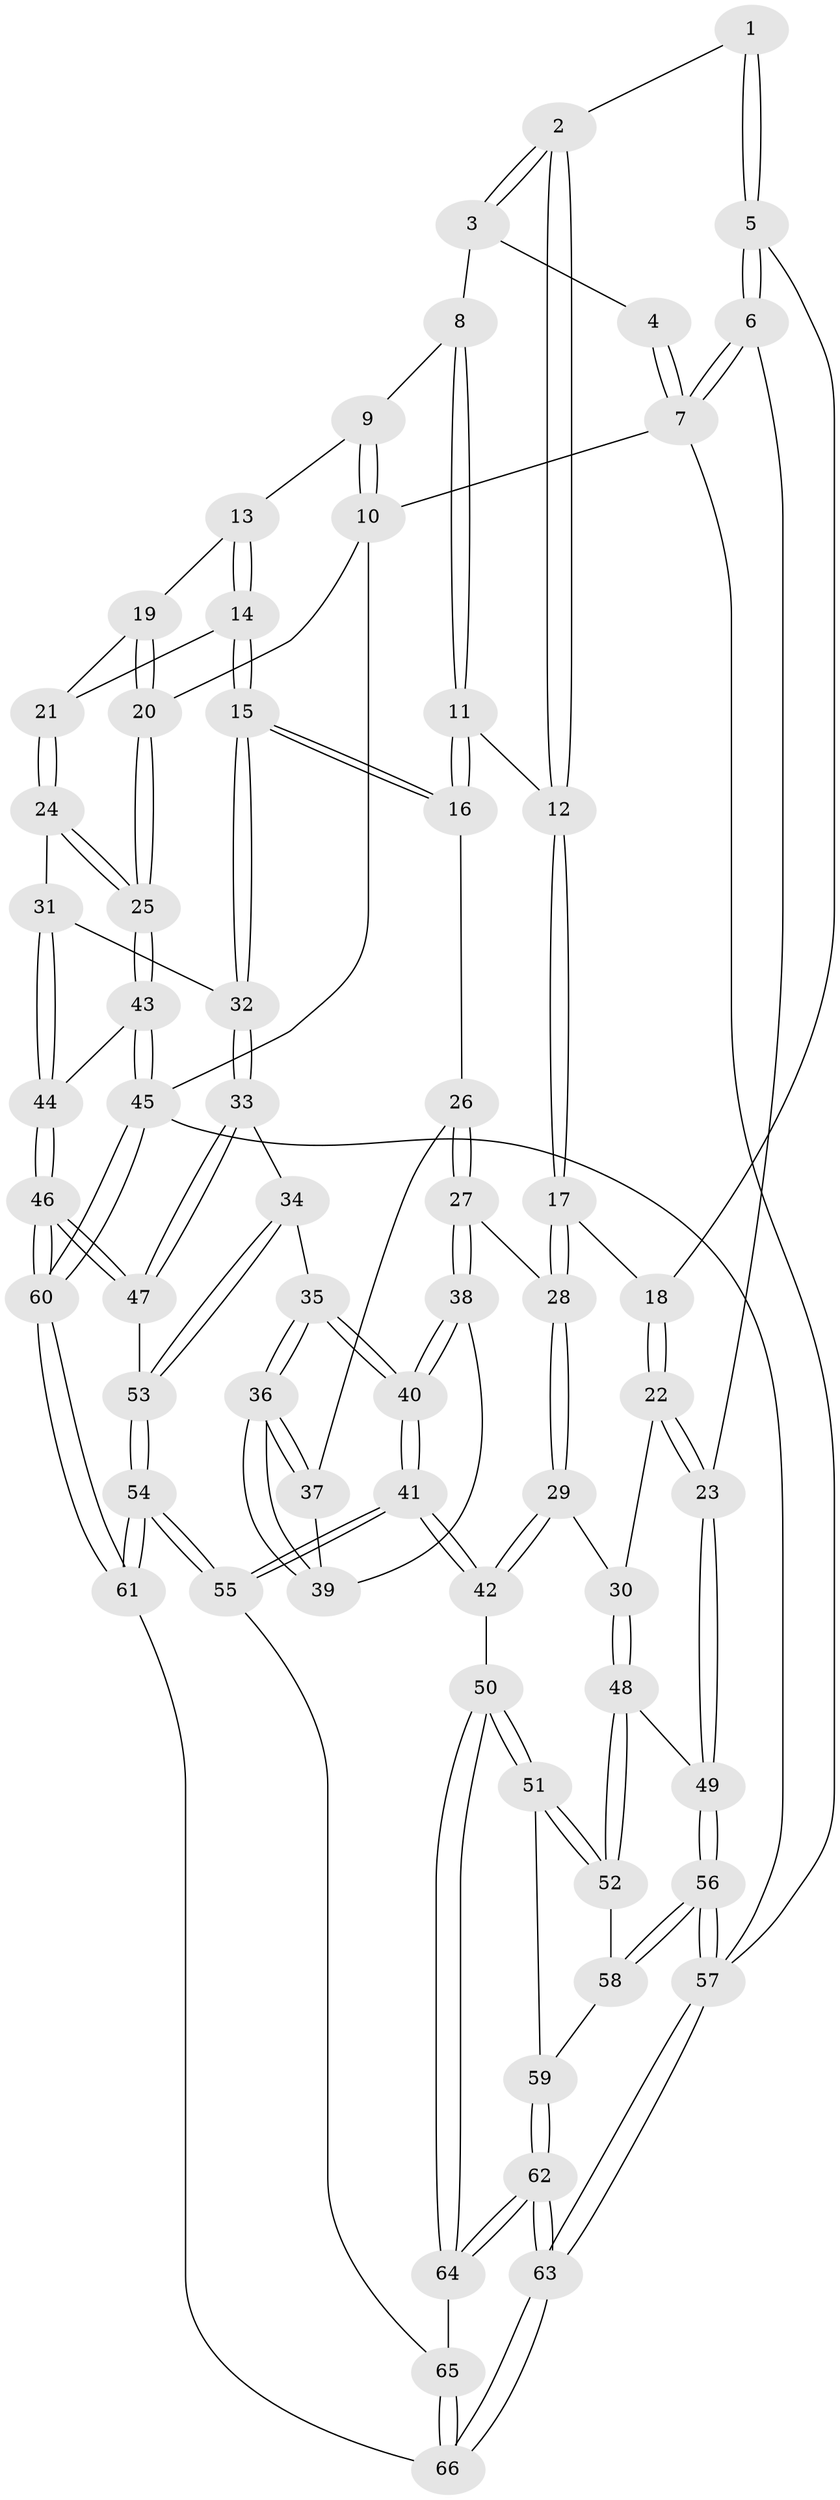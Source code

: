 // coarse degree distribution, {2: 0.021739130434782608, 5: 0.43478260869565216, 4: 0.34782608695652173, 6: 0.13043478260869565, 3: 0.043478260869565216, 8: 0.021739130434782608}
// Generated by graph-tools (version 1.1) at 2025/05/03/04/25 22:05:27]
// undirected, 66 vertices, 162 edges
graph export_dot {
graph [start="1"]
  node [color=gray90,style=filled];
  1 [pos="+0.08528096329394792+0"];
  2 [pos="+0.4158747441038317+0.1317604745140413"];
  3 [pos="+0.699405316487205+0"];
  4 [pos="+0.04022631628357756+0"];
  5 [pos="+0.15952166240979263+0.18038634409795817"];
  6 [pos="+0+0.3686311832149362"];
  7 [pos="+0+0"];
  8 [pos="+0.7341531224503406+0"];
  9 [pos="+0.7532042296221616+0"];
  10 [pos="+1+0"];
  11 [pos="+0.5608468774121116+0.3044637847962715"];
  12 [pos="+0.38081497937980524+0.24928460047416787"];
  13 [pos="+0.7856162863493262+0.16770629845068083"];
  14 [pos="+0.7445786950728769+0.36357177826241766"];
  15 [pos="+0.719028378145219+0.39270688098313516"];
  16 [pos="+0.6489074423808484+0.3818188302620421"];
  17 [pos="+0.35513240970352916+0.2642548072652742"];
  18 [pos="+0.24559351308646005+0.24693268929032733"];
  19 [pos="+0.9055900736867677+0.21788206019939974"];
  20 [pos="+1+0"];
  21 [pos="+0.9530706548822572+0.3339213409065434"];
  22 [pos="+0.14820369918361462+0.3970522299854104"];
  23 [pos="+0+0.37984456536134603"];
  24 [pos="+1+0.35846682554990333"];
  25 [pos="+1+0.3524852779020087"];
  26 [pos="+0.6134252499818315+0.4144289366436204"];
  27 [pos="+0.42625933860190524+0.5020569669618433"];
  28 [pos="+0.35377414254898804+0.43825427904259534"];
  29 [pos="+0.23191287212135256+0.5279386429028634"];
  30 [pos="+0.19724382407533642+0.5252917927304628"];
  31 [pos="+0.8632755837710939+0.5136279620501407"];
  32 [pos="+0.7455508408247294+0.4592836055404981"];
  33 [pos="+0.7412771520612957+0.4775693973464158"];
  34 [pos="+0.5923085689295791+0.6242000577270396"];
  35 [pos="+0.5778104410245838+0.6194202855983991"];
  36 [pos="+0.5687093518589059+0.6000290991785089"];
  37 [pos="+0.5655522018748456+0.5347059374691524"];
  38 [pos="+0.4349411097690712+0.5422620360543063"];
  39 [pos="+0.46008829901239157+0.5474093209900959"];
  40 [pos="+0.3986092440784789+0.7139937267765767"];
  41 [pos="+0.387790302875161+0.7323274770248973"];
  42 [pos="+0.3616495720116303+0.7299208494947547"];
  43 [pos="+1+0.5923893087206138"];
  44 [pos="+0.9417491765897877+0.6167661509625552"];
  45 [pos="+1+1"];
  46 [pos="+0.8416343885130044+0.7474334161947817"];
  47 [pos="+0.7501989461011862+0.6625543020828899"];
  48 [pos="+0.11046848967885392+0.5840883159751955"];
  49 [pos="+0+0.4074613686848286"];
  50 [pos="+0.32600296148780417+0.7439399333290708"];
  51 [pos="+0.2929554873179222+0.7384801529887893"];
  52 [pos="+0.10867716425315534+0.6261328698049577"];
  53 [pos="+0.6401969030960926+0.6925462990949796"];
  54 [pos="+0.5568281151246656+0.8893156042072514"];
  55 [pos="+0.47554617871721966+0.8375604425715655"];
  56 [pos="+0+0.7887249296709471"];
  57 [pos="+0+1"];
  58 [pos="+0.09465900614891232+0.6569285043077242"];
  59 [pos="+0.10896271962474592+0.7710512428001987"];
  60 [pos="+0.8868794003533007+1"];
  61 [pos="+0.7517622815985231+1"];
  62 [pos="+0.0030622584247533714+1"];
  63 [pos="+0+1"];
  64 [pos="+0.23857224119812764+0.8657500367977731"];
  65 [pos="+0.32420822775798075+0.9491942115046621"];
  66 [pos="+0.21573202414660927+1"];
  1 -- 2;
  1 -- 5;
  1 -- 5;
  2 -- 3;
  2 -- 3;
  2 -- 12;
  2 -- 12;
  3 -- 4;
  3 -- 8;
  4 -- 7;
  4 -- 7;
  5 -- 6;
  5 -- 6;
  5 -- 18;
  6 -- 7;
  6 -- 7;
  6 -- 23;
  7 -- 10;
  7 -- 57;
  8 -- 9;
  8 -- 11;
  8 -- 11;
  9 -- 10;
  9 -- 10;
  9 -- 13;
  10 -- 20;
  10 -- 45;
  11 -- 12;
  11 -- 16;
  11 -- 16;
  12 -- 17;
  12 -- 17;
  13 -- 14;
  13 -- 14;
  13 -- 19;
  14 -- 15;
  14 -- 15;
  14 -- 21;
  15 -- 16;
  15 -- 16;
  15 -- 32;
  15 -- 32;
  16 -- 26;
  17 -- 18;
  17 -- 28;
  17 -- 28;
  18 -- 22;
  18 -- 22;
  19 -- 20;
  19 -- 20;
  19 -- 21;
  20 -- 25;
  20 -- 25;
  21 -- 24;
  21 -- 24;
  22 -- 23;
  22 -- 23;
  22 -- 30;
  23 -- 49;
  23 -- 49;
  24 -- 25;
  24 -- 25;
  24 -- 31;
  25 -- 43;
  25 -- 43;
  26 -- 27;
  26 -- 27;
  26 -- 37;
  27 -- 28;
  27 -- 38;
  27 -- 38;
  28 -- 29;
  28 -- 29;
  29 -- 30;
  29 -- 42;
  29 -- 42;
  30 -- 48;
  30 -- 48;
  31 -- 32;
  31 -- 44;
  31 -- 44;
  32 -- 33;
  32 -- 33;
  33 -- 34;
  33 -- 47;
  33 -- 47;
  34 -- 35;
  34 -- 53;
  34 -- 53;
  35 -- 36;
  35 -- 36;
  35 -- 40;
  35 -- 40;
  36 -- 37;
  36 -- 37;
  36 -- 39;
  36 -- 39;
  37 -- 39;
  38 -- 39;
  38 -- 40;
  38 -- 40;
  40 -- 41;
  40 -- 41;
  41 -- 42;
  41 -- 42;
  41 -- 55;
  41 -- 55;
  42 -- 50;
  43 -- 44;
  43 -- 45;
  43 -- 45;
  44 -- 46;
  44 -- 46;
  45 -- 60;
  45 -- 60;
  45 -- 57;
  46 -- 47;
  46 -- 47;
  46 -- 60;
  46 -- 60;
  47 -- 53;
  48 -- 49;
  48 -- 52;
  48 -- 52;
  49 -- 56;
  49 -- 56;
  50 -- 51;
  50 -- 51;
  50 -- 64;
  50 -- 64;
  51 -- 52;
  51 -- 52;
  51 -- 59;
  52 -- 58;
  53 -- 54;
  53 -- 54;
  54 -- 55;
  54 -- 55;
  54 -- 61;
  54 -- 61;
  55 -- 65;
  56 -- 57;
  56 -- 57;
  56 -- 58;
  56 -- 58;
  57 -- 63;
  57 -- 63;
  58 -- 59;
  59 -- 62;
  59 -- 62;
  60 -- 61;
  60 -- 61;
  61 -- 66;
  62 -- 63;
  62 -- 63;
  62 -- 64;
  62 -- 64;
  63 -- 66;
  63 -- 66;
  64 -- 65;
  65 -- 66;
  65 -- 66;
}
